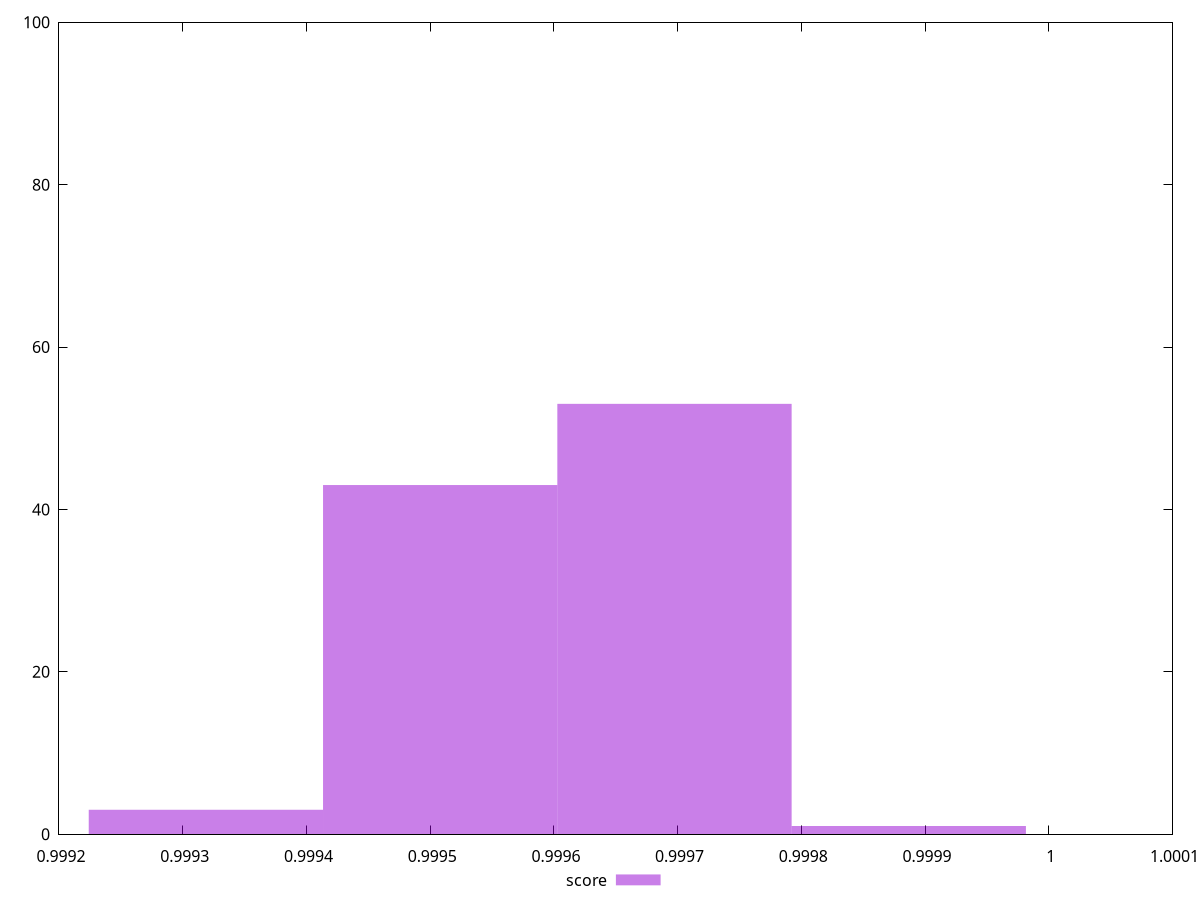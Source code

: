 reset
set terminal svg size 640, 490 enhanced background rgb 'white'
set output "reprap/mainthread-work-breakdown/samples/pages+cached+noexternal+nofonts/score/histogram.svg"

$score <<EOF
0.9995080950749681 43
0.999697467582561 53
0.9993187225673752 3
0.9998868400901537 1
EOF

set key outside below
set boxwidth 0.00018937250759283215
set yrange [0:100]
set style fill transparent solid 0.5 noborder

plot \
  $score title "score" with boxes, \


reset